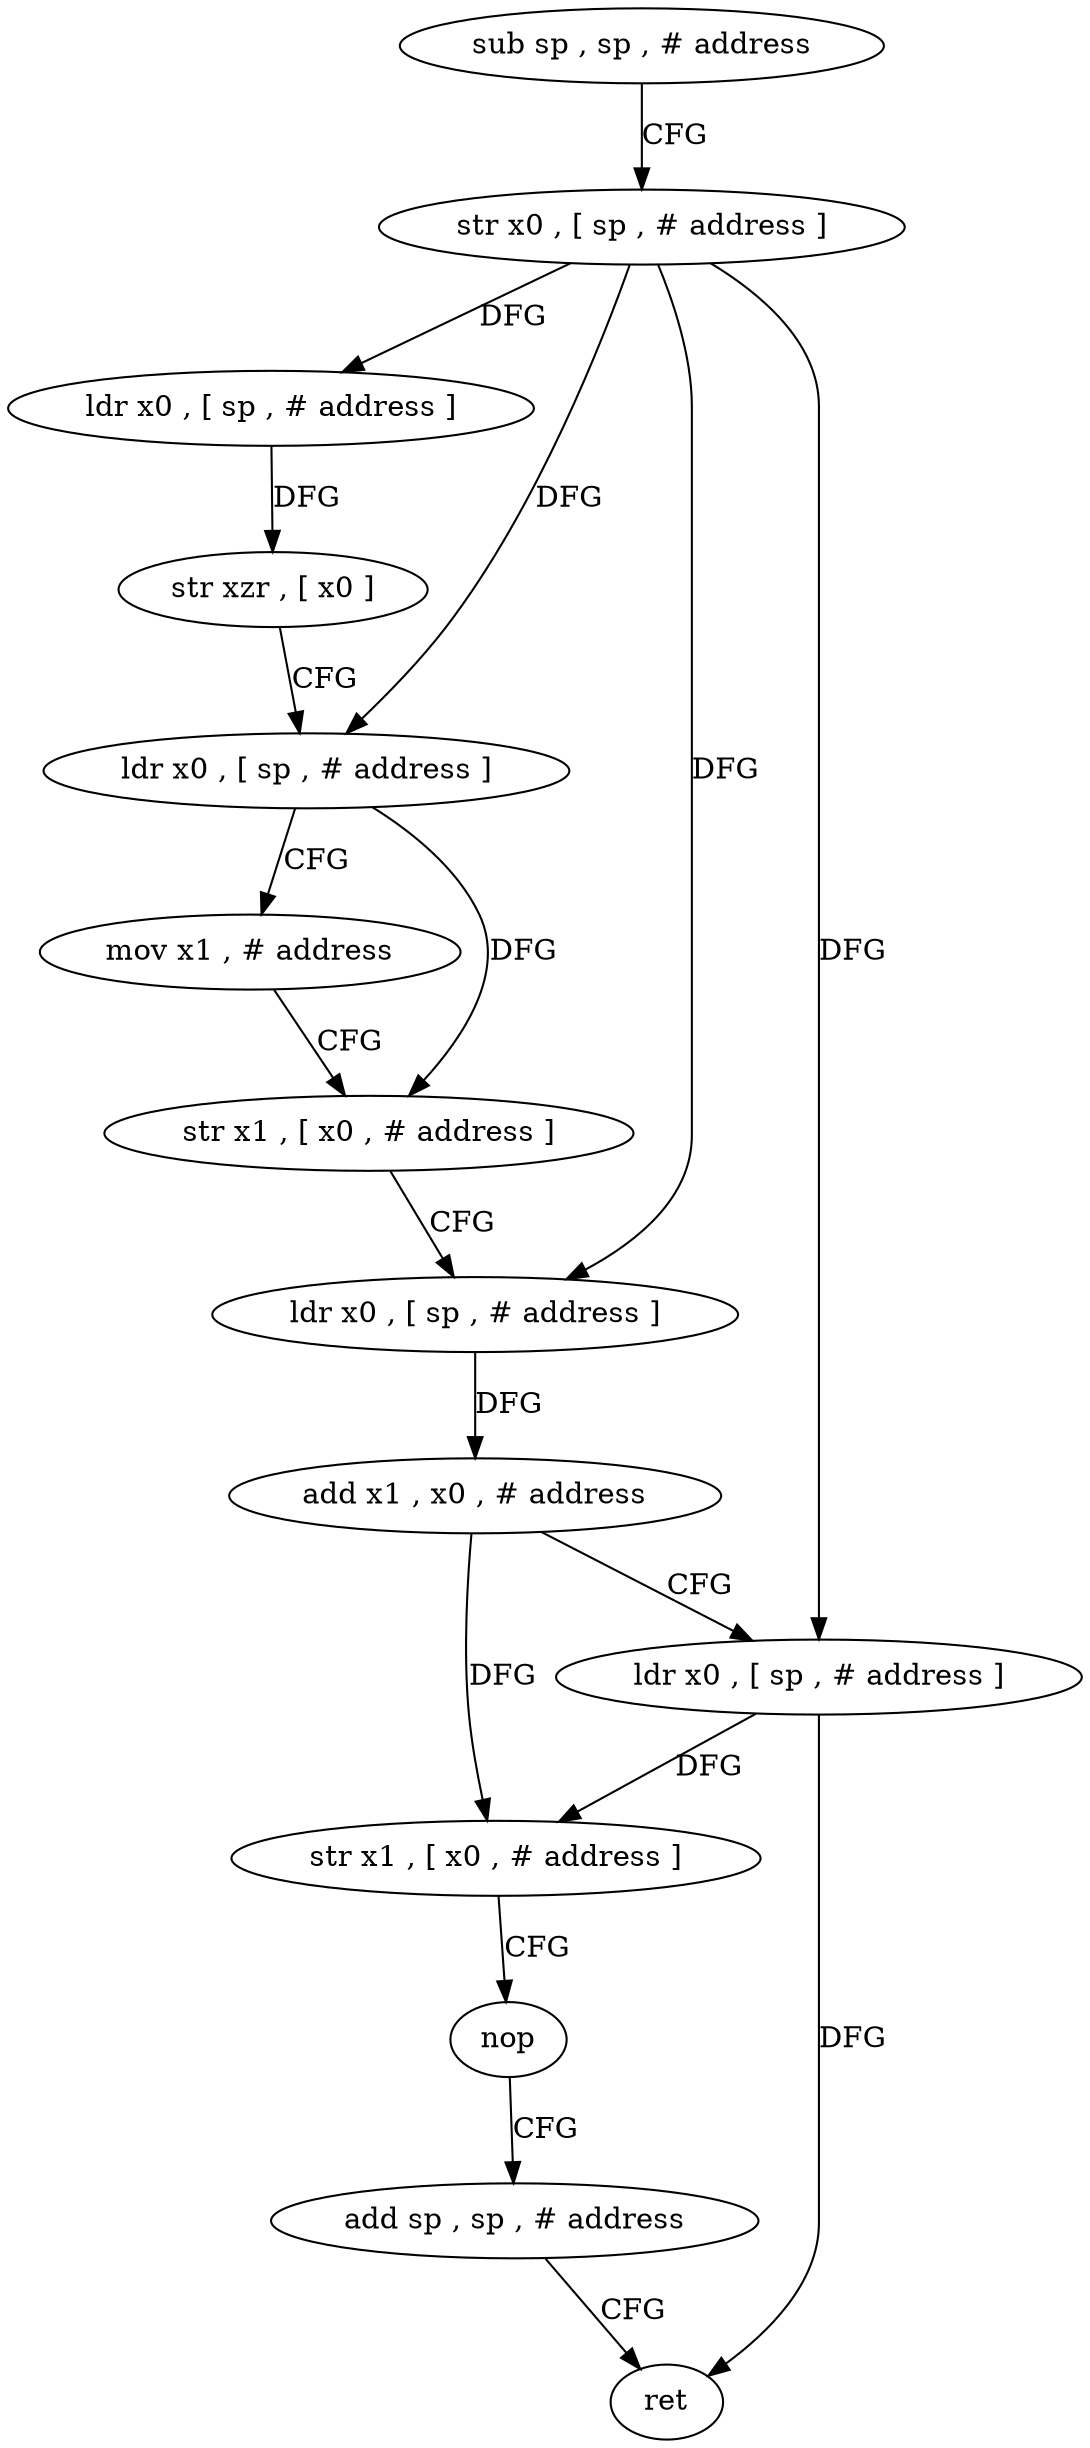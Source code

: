 digraph "func" {
"4450012" [label = "sub sp , sp , # address" ]
"4450016" [label = "str x0 , [ sp , # address ]" ]
"4450020" [label = "ldr x0 , [ sp , # address ]" ]
"4450024" [label = "str xzr , [ x0 ]" ]
"4450028" [label = "ldr x0 , [ sp , # address ]" ]
"4450032" [label = "mov x1 , # address" ]
"4450036" [label = "str x1 , [ x0 , # address ]" ]
"4450040" [label = "ldr x0 , [ sp , # address ]" ]
"4450044" [label = "add x1 , x0 , # address" ]
"4450048" [label = "ldr x0 , [ sp , # address ]" ]
"4450052" [label = "str x1 , [ x0 , # address ]" ]
"4450056" [label = "nop" ]
"4450060" [label = "add sp , sp , # address" ]
"4450064" [label = "ret" ]
"4450012" -> "4450016" [ label = "CFG" ]
"4450016" -> "4450020" [ label = "DFG" ]
"4450016" -> "4450028" [ label = "DFG" ]
"4450016" -> "4450040" [ label = "DFG" ]
"4450016" -> "4450048" [ label = "DFG" ]
"4450020" -> "4450024" [ label = "DFG" ]
"4450024" -> "4450028" [ label = "CFG" ]
"4450028" -> "4450032" [ label = "CFG" ]
"4450028" -> "4450036" [ label = "DFG" ]
"4450032" -> "4450036" [ label = "CFG" ]
"4450036" -> "4450040" [ label = "CFG" ]
"4450040" -> "4450044" [ label = "DFG" ]
"4450044" -> "4450048" [ label = "CFG" ]
"4450044" -> "4450052" [ label = "DFG" ]
"4450048" -> "4450052" [ label = "DFG" ]
"4450048" -> "4450064" [ label = "DFG" ]
"4450052" -> "4450056" [ label = "CFG" ]
"4450056" -> "4450060" [ label = "CFG" ]
"4450060" -> "4450064" [ label = "CFG" ]
}
